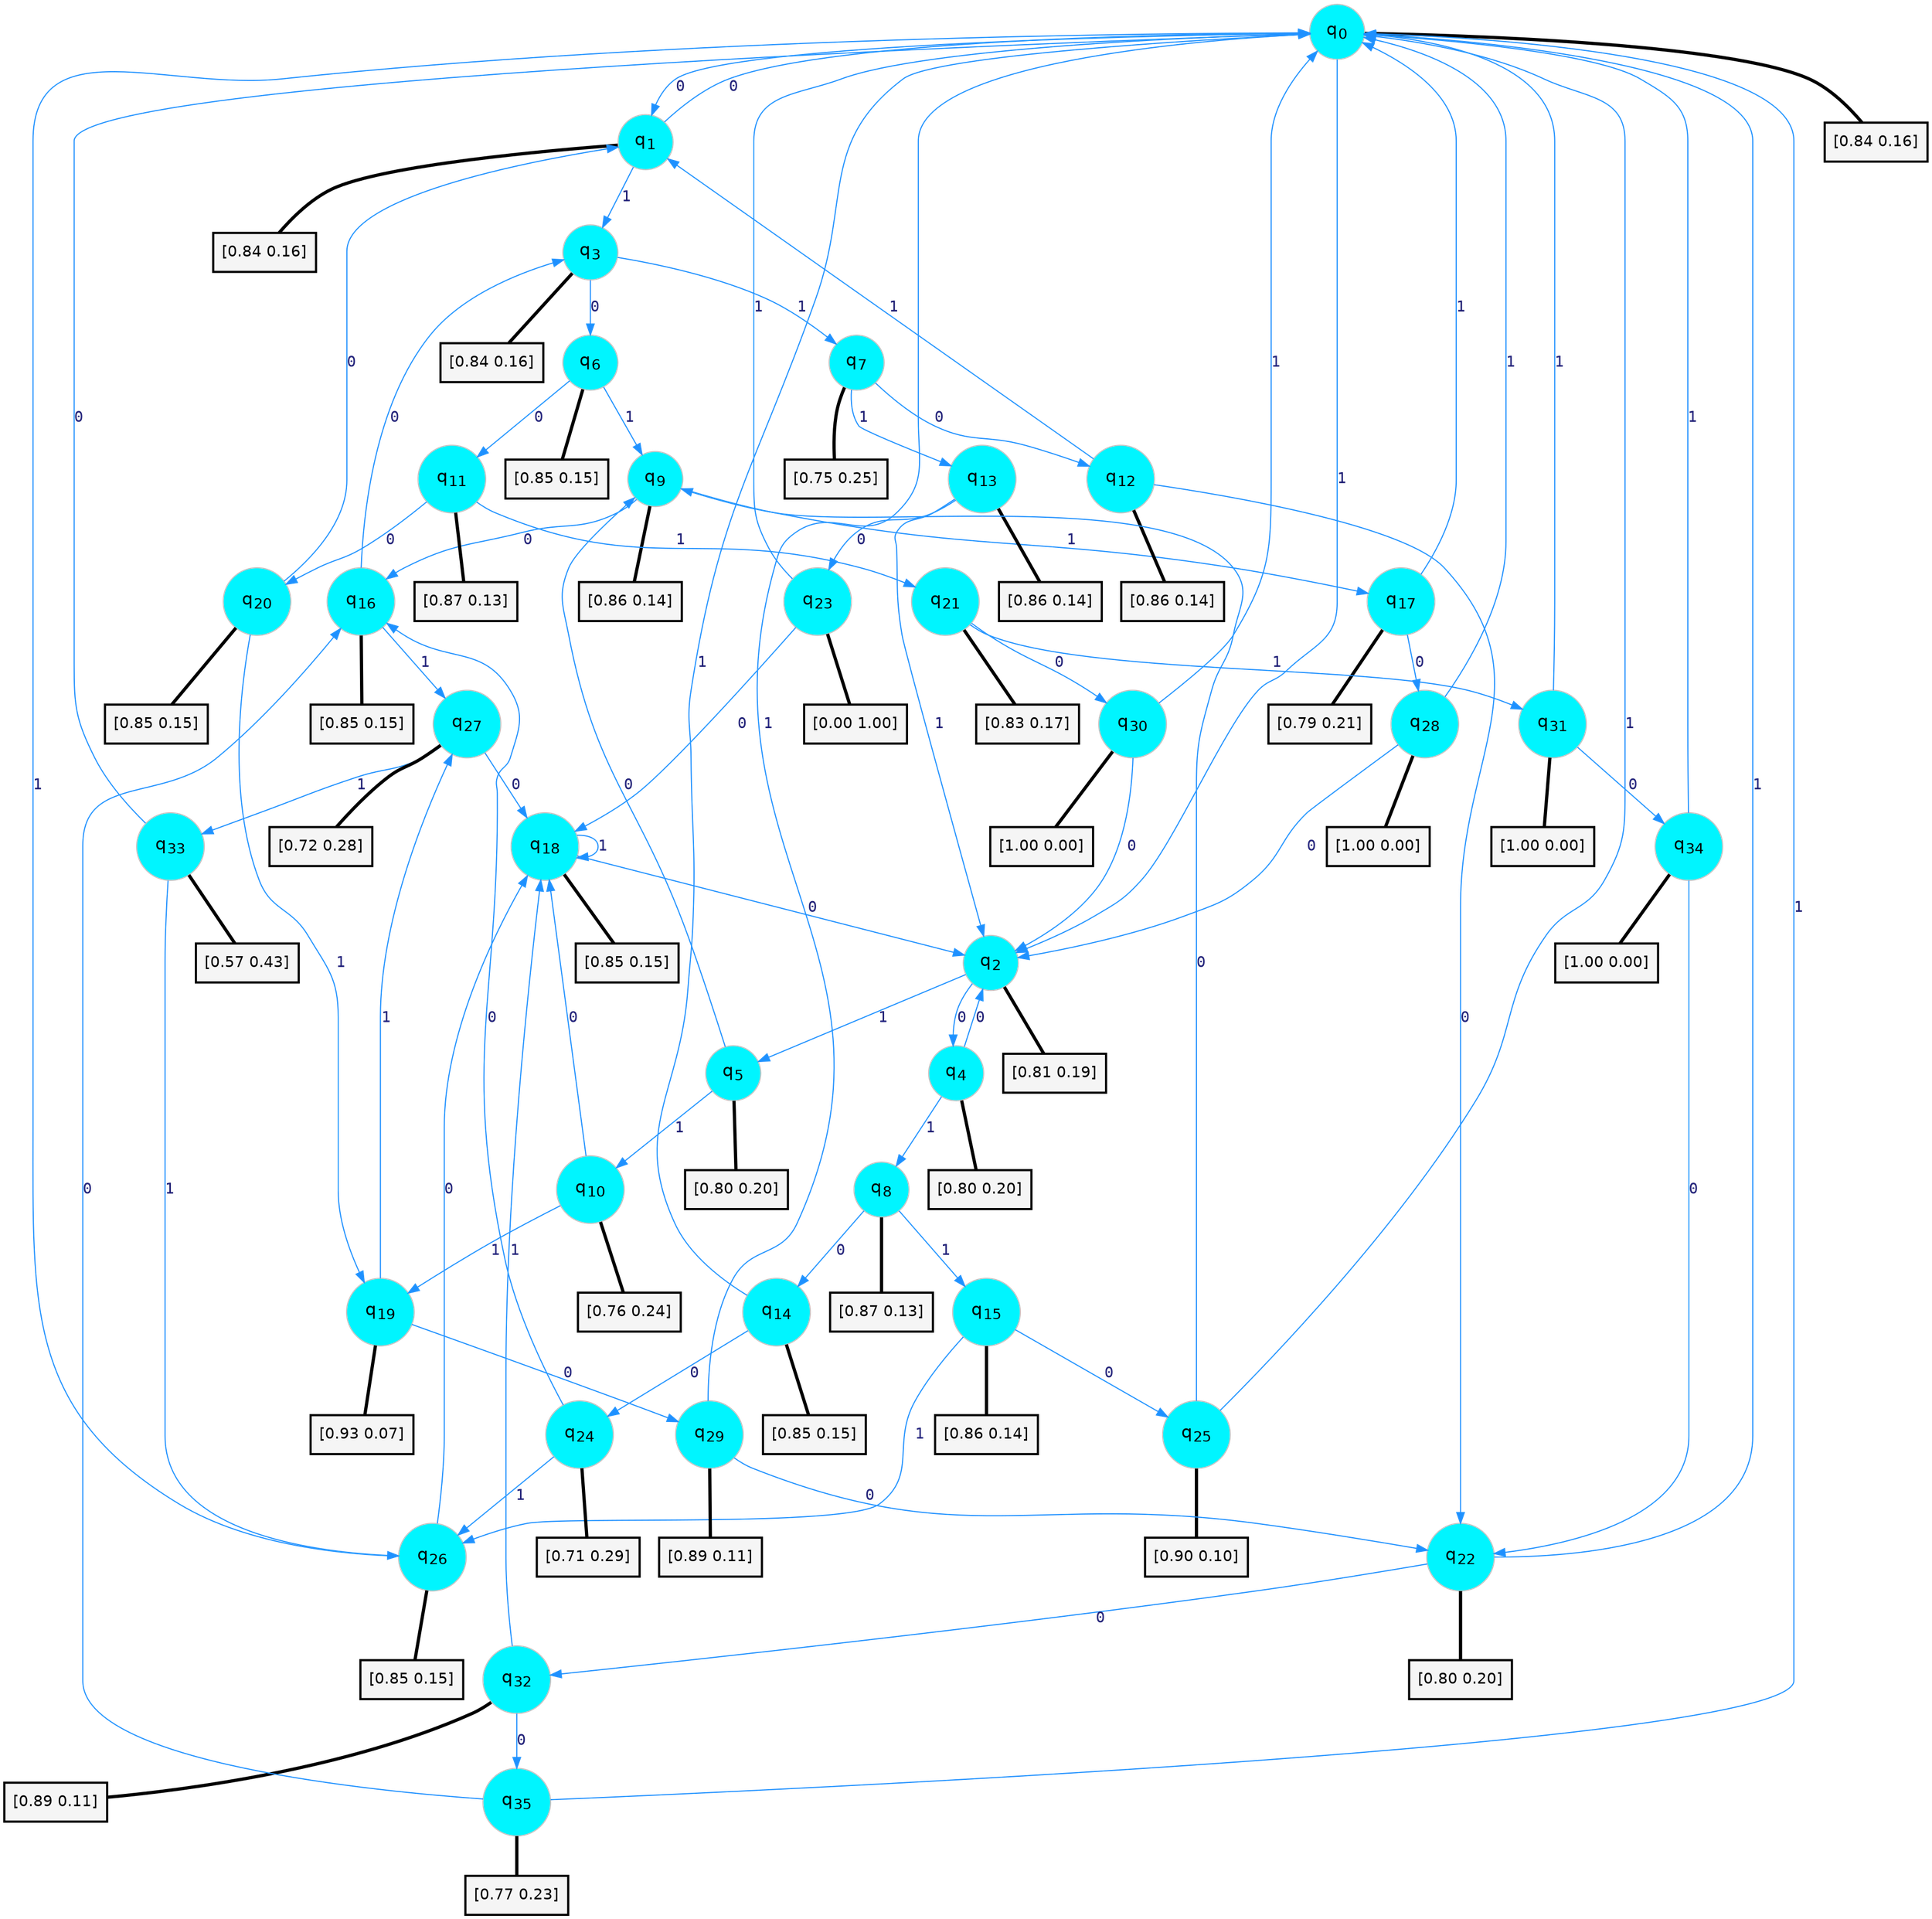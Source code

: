 digraph G {
graph [
bgcolor=transparent, dpi=300, rankdir=TD, size="40,25"];
node [
color=gray, fillcolor=turquoise1, fontcolor=black, fontname=Helvetica, fontsize=16, fontweight=bold, shape=circle, style=filled];
edge [
arrowsize=1, color=dodgerblue1, fontcolor=midnightblue, fontname=courier, fontweight=bold, penwidth=1, style=solid, weight=20];
0[label=<q<SUB>0</SUB>>];
1[label=<q<SUB>1</SUB>>];
2[label=<q<SUB>2</SUB>>];
3[label=<q<SUB>3</SUB>>];
4[label=<q<SUB>4</SUB>>];
5[label=<q<SUB>5</SUB>>];
6[label=<q<SUB>6</SUB>>];
7[label=<q<SUB>7</SUB>>];
8[label=<q<SUB>8</SUB>>];
9[label=<q<SUB>9</SUB>>];
10[label=<q<SUB>10</SUB>>];
11[label=<q<SUB>11</SUB>>];
12[label=<q<SUB>12</SUB>>];
13[label=<q<SUB>13</SUB>>];
14[label=<q<SUB>14</SUB>>];
15[label=<q<SUB>15</SUB>>];
16[label=<q<SUB>16</SUB>>];
17[label=<q<SUB>17</SUB>>];
18[label=<q<SUB>18</SUB>>];
19[label=<q<SUB>19</SUB>>];
20[label=<q<SUB>20</SUB>>];
21[label=<q<SUB>21</SUB>>];
22[label=<q<SUB>22</SUB>>];
23[label=<q<SUB>23</SUB>>];
24[label=<q<SUB>24</SUB>>];
25[label=<q<SUB>25</SUB>>];
26[label=<q<SUB>26</SUB>>];
27[label=<q<SUB>27</SUB>>];
28[label=<q<SUB>28</SUB>>];
29[label=<q<SUB>29</SUB>>];
30[label=<q<SUB>30</SUB>>];
31[label=<q<SUB>31</SUB>>];
32[label=<q<SUB>32</SUB>>];
33[label=<q<SUB>33</SUB>>];
34[label=<q<SUB>34</SUB>>];
35[label=<q<SUB>35</SUB>>];
36[label="[0.84 0.16]", shape=box,fontcolor=black, fontname=Helvetica, fontsize=14, penwidth=2, fillcolor=whitesmoke,color=black];
37[label="[0.84 0.16]", shape=box,fontcolor=black, fontname=Helvetica, fontsize=14, penwidth=2, fillcolor=whitesmoke,color=black];
38[label="[0.81 0.19]", shape=box,fontcolor=black, fontname=Helvetica, fontsize=14, penwidth=2, fillcolor=whitesmoke,color=black];
39[label="[0.84 0.16]", shape=box,fontcolor=black, fontname=Helvetica, fontsize=14, penwidth=2, fillcolor=whitesmoke,color=black];
40[label="[0.80 0.20]", shape=box,fontcolor=black, fontname=Helvetica, fontsize=14, penwidth=2, fillcolor=whitesmoke,color=black];
41[label="[0.80 0.20]", shape=box,fontcolor=black, fontname=Helvetica, fontsize=14, penwidth=2, fillcolor=whitesmoke,color=black];
42[label="[0.85 0.15]", shape=box,fontcolor=black, fontname=Helvetica, fontsize=14, penwidth=2, fillcolor=whitesmoke,color=black];
43[label="[0.75 0.25]", shape=box,fontcolor=black, fontname=Helvetica, fontsize=14, penwidth=2, fillcolor=whitesmoke,color=black];
44[label="[0.87 0.13]", shape=box,fontcolor=black, fontname=Helvetica, fontsize=14, penwidth=2, fillcolor=whitesmoke,color=black];
45[label="[0.86 0.14]", shape=box,fontcolor=black, fontname=Helvetica, fontsize=14, penwidth=2, fillcolor=whitesmoke,color=black];
46[label="[0.76 0.24]", shape=box,fontcolor=black, fontname=Helvetica, fontsize=14, penwidth=2, fillcolor=whitesmoke,color=black];
47[label="[0.87 0.13]", shape=box,fontcolor=black, fontname=Helvetica, fontsize=14, penwidth=2, fillcolor=whitesmoke,color=black];
48[label="[0.86 0.14]", shape=box,fontcolor=black, fontname=Helvetica, fontsize=14, penwidth=2, fillcolor=whitesmoke,color=black];
49[label="[0.86 0.14]", shape=box,fontcolor=black, fontname=Helvetica, fontsize=14, penwidth=2, fillcolor=whitesmoke,color=black];
50[label="[0.85 0.15]", shape=box,fontcolor=black, fontname=Helvetica, fontsize=14, penwidth=2, fillcolor=whitesmoke,color=black];
51[label="[0.86 0.14]", shape=box,fontcolor=black, fontname=Helvetica, fontsize=14, penwidth=2, fillcolor=whitesmoke,color=black];
52[label="[0.85 0.15]", shape=box,fontcolor=black, fontname=Helvetica, fontsize=14, penwidth=2, fillcolor=whitesmoke,color=black];
53[label="[0.79 0.21]", shape=box,fontcolor=black, fontname=Helvetica, fontsize=14, penwidth=2, fillcolor=whitesmoke,color=black];
54[label="[0.85 0.15]", shape=box,fontcolor=black, fontname=Helvetica, fontsize=14, penwidth=2, fillcolor=whitesmoke,color=black];
55[label="[0.93 0.07]", shape=box,fontcolor=black, fontname=Helvetica, fontsize=14, penwidth=2, fillcolor=whitesmoke,color=black];
56[label="[0.85 0.15]", shape=box,fontcolor=black, fontname=Helvetica, fontsize=14, penwidth=2, fillcolor=whitesmoke,color=black];
57[label="[0.83 0.17]", shape=box,fontcolor=black, fontname=Helvetica, fontsize=14, penwidth=2, fillcolor=whitesmoke,color=black];
58[label="[0.80 0.20]", shape=box,fontcolor=black, fontname=Helvetica, fontsize=14, penwidth=2, fillcolor=whitesmoke,color=black];
59[label="[0.00 1.00]", shape=box,fontcolor=black, fontname=Helvetica, fontsize=14, penwidth=2, fillcolor=whitesmoke,color=black];
60[label="[0.71 0.29]", shape=box,fontcolor=black, fontname=Helvetica, fontsize=14, penwidth=2, fillcolor=whitesmoke,color=black];
61[label="[0.90 0.10]", shape=box,fontcolor=black, fontname=Helvetica, fontsize=14, penwidth=2, fillcolor=whitesmoke,color=black];
62[label="[0.85 0.15]", shape=box,fontcolor=black, fontname=Helvetica, fontsize=14, penwidth=2, fillcolor=whitesmoke,color=black];
63[label="[0.72 0.28]", shape=box,fontcolor=black, fontname=Helvetica, fontsize=14, penwidth=2, fillcolor=whitesmoke,color=black];
64[label="[1.00 0.00]", shape=box,fontcolor=black, fontname=Helvetica, fontsize=14, penwidth=2, fillcolor=whitesmoke,color=black];
65[label="[0.89 0.11]", shape=box,fontcolor=black, fontname=Helvetica, fontsize=14, penwidth=2, fillcolor=whitesmoke,color=black];
66[label="[1.00 0.00]", shape=box,fontcolor=black, fontname=Helvetica, fontsize=14, penwidth=2, fillcolor=whitesmoke,color=black];
67[label="[1.00 0.00]", shape=box,fontcolor=black, fontname=Helvetica, fontsize=14, penwidth=2, fillcolor=whitesmoke,color=black];
68[label="[0.89 0.11]", shape=box,fontcolor=black, fontname=Helvetica, fontsize=14, penwidth=2, fillcolor=whitesmoke,color=black];
69[label="[0.57 0.43]", shape=box,fontcolor=black, fontname=Helvetica, fontsize=14, penwidth=2, fillcolor=whitesmoke,color=black];
70[label="[1.00 0.00]", shape=box,fontcolor=black, fontname=Helvetica, fontsize=14, penwidth=2, fillcolor=whitesmoke,color=black];
71[label="[0.77 0.23]", shape=box,fontcolor=black, fontname=Helvetica, fontsize=14, penwidth=2, fillcolor=whitesmoke,color=black];
0->1 [label=0];
0->2 [label=1];
0->36 [arrowhead=none, penwidth=3,color=black];
1->0 [label=0];
1->3 [label=1];
1->37 [arrowhead=none, penwidth=3,color=black];
2->4 [label=0];
2->5 [label=1];
2->38 [arrowhead=none, penwidth=3,color=black];
3->6 [label=0];
3->7 [label=1];
3->39 [arrowhead=none, penwidth=3,color=black];
4->2 [label=0];
4->8 [label=1];
4->40 [arrowhead=none, penwidth=3,color=black];
5->9 [label=0];
5->10 [label=1];
5->41 [arrowhead=none, penwidth=3,color=black];
6->11 [label=0];
6->9 [label=1];
6->42 [arrowhead=none, penwidth=3,color=black];
7->12 [label=0];
7->13 [label=1];
7->43 [arrowhead=none, penwidth=3,color=black];
8->14 [label=0];
8->15 [label=1];
8->44 [arrowhead=none, penwidth=3,color=black];
9->16 [label=0];
9->17 [label=1];
9->45 [arrowhead=none, penwidth=3,color=black];
10->18 [label=0];
10->19 [label=1];
10->46 [arrowhead=none, penwidth=3,color=black];
11->20 [label=0];
11->21 [label=1];
11->47 [arrowhead=none, penwidth=3,color=black];
12->22 [label=0];
12->1 [label=1];
12->48 [arrowhead=none, penwidth=3,color=black];
13->23 [label=0];
13->2 [label=1];
13->49 [arrowhead=none, penwidth=3,color=black];
14->24 [label=0];
14->0 [label=1];
14->50 [arrowhead=none, penwidth=3,color=black];
15->25 [label=0];
15->26 [label=1];
15->51 [arrowhead=none, penwidth=3,color=black];
16->3 [label=0];
16->27 [label=1];
16->52 [arrowhead=none, penwidth=3,color=black];
17->28 [label=0];
17->0 [label=1];
17->53 [arrowhead=none, penwidth=3,color=black];
18->2 [label=0];
18->18 [label=1];
18->54 [arrowhead=none, penwidth=3,color=black];
19->29 [label=0];
19->27 [label=1];
19->55 [arrowhead=none, penwidth=3,color=black];
20->1 [label=0];
20->19 [label=1];
20->56 [arrowhead=none, penwidth=3,color=black];
21->30 [label=0];
21->31 [label=1];
21->57 [arrowhead=none, penwidth=3,color=black];
22->32 [label=0];
22->0 [label=1];
22->58 [arrowhead=none, penwidth=3,color=black];
23->18 [label=0];
23->0 [label=1];
23->59 [arrowhead=none, penwidth=3,color=black];
24->16 [label=0];
24->26 [label=1];
24->60 [arrowhead=none, penwidth=3,color=black];
25->9 [label=0];
25->0 [label=1];
25->61 [arrowhead=none, penwidth=3,color=black];
26->18 [label=0];
26->0 [label=1];
26->62 [arrowhead=none, penwidth=3,color=black];
27->18 [label=0];
27->33 [label=1];
27->63 [arrowhead=none, penwidth=3,color=black];
28->2 [label=0];
28->0 [label=1];
28->64 [arrowhead=none, penwidth=3,color=black];
29->22 [label=0];
29->0 [label=1];
29->65 [arrowhead=none, penwidth=3,color=black];
30->2 [label=0];
30->0 [label=1];
30->66 [arrowhead=none, penwidth=3,color=black];
31->34 [label=0];
31->0 [label=1];
31->67 [arrowhead=none, penwidth=3,color=black];
32->35 [label=0];
32->18 [label=1];
32->68 [arrowhead=none, penwidth=3,color=black];
33->0 [label=0];
33->26 [label=1];
33->69 [arrowhead=none, penwidth=3,color=black];
34->22 [label=0];
34->0 [label=1];
34->70 [arrowhead=none, penwidth=3,color=black];
35->16 [label=0];
35->0 [label=1];
35->71 [arrowhead=none, penwidth=3,color=black];
}
